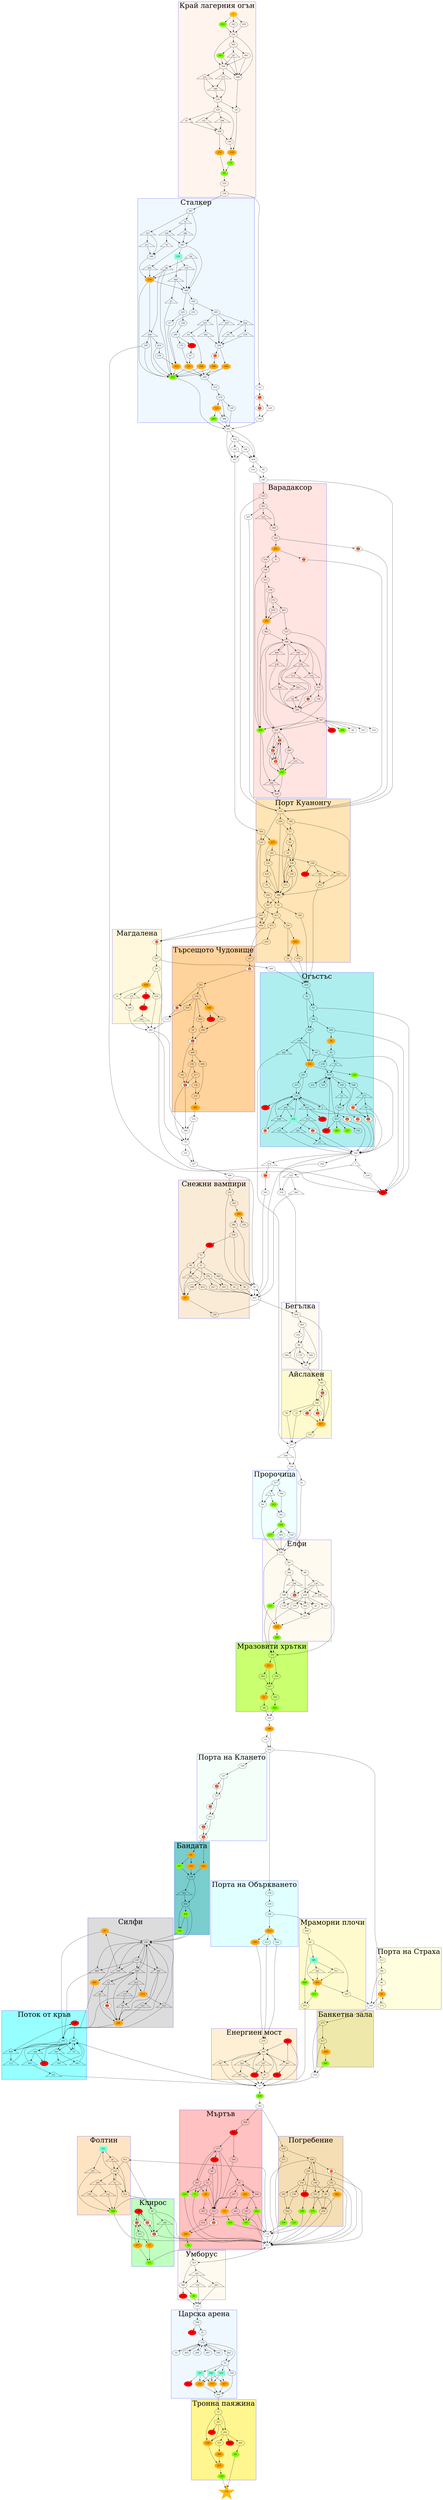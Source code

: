 digraph CarstvoWyrd {
    fontsize = 50
    subgraph deaths {
        node [color=red, style=filled] 
        53, 89, 137, 244, 266, 283, 302, 349, 368, 388, 389, 390
        391, 393, 419, 476, 497, 516, 526, 529, 532, 538, 552, 555
        188
    }
    subgraph battles {
        node [shape=doubleoctagon, color=orange, style=filled]
        13, 37, 61, 64, 69, 71, 76, 92, 95, 97, 100, 119, 122, 148, 168
        169, 172, 198, 202, 212, 215, 216, 233, 237, 242, 243, 255, 258
        276, 304, 309, 360, 374, 413, 416, 421, 425, 427, 439, 440, 477
        481, 482, 485, 521, 522, 530, 538, 540, 457, 450
    }
    subgraph chance {
        node [shape=box, color=aquamarine, style=filled]
        131, 333, 351, 357, 385, 459, 519
    }
    subgraph awards {
        node [color=chartreuse, style=filled]
        34, 62, 73, 77, 85, 111, 130, 190, 194, 197, 203, 222, 224
        262, 263, 277, 289, 303, 321, 327, 355, 375, 396, 400, 403
        406, 428, 442, 451, 489, 550, 291, 330, 472, 506, 324, 50
        329, 322, 568
    }
    subgraph bads {
        node [style=radial, fillcolor="coral;0.2:white;0.8"]
        3, 4, 11, 19, 28, 36, 39, 98, 115, 154, 160, 193, 218, 246
        254, 268, 298, 316, 340, 347, 354, 367, 379, 383, 394, 401
        431, 433, 435, 488, 498, 510, 511, 557, 475
    }
    subgraph class_specific {
        node [shape=triangle]

        subgraph voin {
            74, 107, 125, 130, 175, 283, 378, 402, 446, 463, 476, 513, 569
        }
        subgraph tarikat {
            2, 51, 63, 112, 123, 132, 134, 167, 182, 203, 218, 239, 271
            296, 345, 368, 379, 381, 382, 392, 409, 437, 491, 569
        }
        subgraph madrec {
            5, 12, 28, 30, 41, 43, 94, 97, 101, 105, 106, 110, 121, 131
            185, 206, 209, 210, 214, 222, 236, 271, 273, 279, 286, 325
            333, 348, 351, 356, 383, 391, 436, 437, 443, 445, 458, 467
            471, 474, 481, 484, 491, 494, 495, 512, 526, 541, 561
        }
        subgraph magiosnik {
            7, 12, 14, 20, 23, 33, 42, 47, 58, 68, 70, 82, 86, 93, 114
            150, 155, 173, 186, 192, 215, 230, 248, 260, 264, 287, 305
            312, 319, 332, 369, 372, 373, 386, 407, 415, 423, 435, 452
            488, 509, 523, 535, 551, 555
        }
    }

    subgraph cluster_krai_lagernia_ogan {
        color = blue
        bgcolor = seashell
        label = "Край лагерния огън"
        1, 355, 343, 259, 126, 502, 20, 441, 203, 554, 486, 175, 214
        348, 170, 24, 120, 132, 106, 47, 468, 144, 172, 119, 73, 85
        335, 159
    }

    subgraph cluster_stalker {
        color = blue
        bgcolor = aliceblue
        label = "Сталкер"
        363, 33, 386, 230, 437, 397, 70, 271, 131, 491, 180, 68
        110, 86, 276, 484, 41, 492, 162, 225, 295, 128, 167, 436
        319, 285, 382, 279, 43, 388, 179, 256, 27, 151, 248, 67
        410, 158, 19, 258, 169, 521, 212, 198, 303, 339, 204, 315
        274, 122, 129, 263, 308, 63
    }

    subgraph cluster_varadaksor {
        color = blue
        bgcolor = mistyrose
        label = "Варадаксор"
        143, 301, 125, 164, 163, 421, 193, 514, 9, 108, 311, 139, 171
        479, 265, 69, 462, 127, 398, 200, 535, 331, 192, 569
        494, 98, 136, 332, 423, 236, 312, 58, 294, 297, 154
        511, 280, 475, 471, 291, 286, 444, 406
    }

    subgraph cluster_port_kuanongu {
        color = blue
        bgcolor = moccasin
        label = "Порт Куанонгу"
        116, 269, 395, 232, 17, 83, 364, 237, 54, 358, 234, 515
        181, 149, 141, 513, 345, 552, 253, 418, 79, 306, 326, 187
        72, 205, 480, 417, 250, 242, 29, 478, 166, 473, 293
    }

    subgraph cluster_ogustus {
        color = blue
        bgcolor = paleturquoise
        label = "Огъстъс"
        424, 16, 65, 504, 536, 378, 44, 402, 522, 208, 76, 26, 93
        238, 470, 140, 252, 524, 12, 453, 455, 497, 327, 278, 262
        224, 241, 257, 2, 133, 379, 389, 445, 452, 548, 458, 333
        529, 373, 435, 273, 28, 383, 121, 28, 94, 347, 23, 498, 287
    }

    subgraph cluster_tarseshtoto_chudovishte {
        color = blue
        bgcolor = burlywood1
        label = "Търсещото Чудовище"
        247, 11, 261, 118, 490, 148, 18, 560, 36, 251, 349
        499, 298, 191, 469, 336, 466, 217, 510, 156, 231, 482
    }

    subgraph cluster_magdalena {
        color = blue
        bgcolor = cornsilk
        label = "Магдалена"
        4, 507, 55, 439, 438, 372, 6, 328, 283, 446, 89
    }

    subgraph cluster_begalka {
        color = blue
        bgcolor = floralwhite
        label = "Бегълка"
        404, 465, 533, 48, 135, 544, 284, 59
    }

    subgraph cluster_snezhni_vampiri {
        color = blue 
        bgcolor = antiquewhite
        label = "Снежни вампири"
        201, 362, 309, 366, 558, 244, 57, 46, 376, 8, 189
        206, 227, 37, 412, 228, 449, 323, 32, 38, 235
    }

    subgraph cluster_aislaken {
        color = blue
        bgcolor = lemonchiffon
        label = "Айслакен"
        365, 316, 549, 340, 401, 457, 78, 22, 525
    }

    subgraph cluster_prorochica {
        color = blue
        bgcolor = azure
        label = "Пророчица"
        517, 564, 5, 84, 222, 341, 330, 277, 483, 518
    }

    subgraph cluster_elfi {
        color = blue
        bgcolor = floralwhite
        label = "Елфи"
        520, 361, 384, 99, 134, 296, 434, 218, 239, 546, 370
        147, 542, 56, 138, 321, 211, 425, 289
    }

    subgraph cluster_mrazoviti_hrutki {
        color = blue
        bgcolor = darkolivegreen1
        label = "Мразовити хрътки"
        501, 233, 338, 464, 447, 399, 61, 66, 403
    }

    subgraph cluster_porta_na_klaneto {
        color = blue
        bgcolor = mintcream
        label = "Порта на Клането"
        528, 157, 433, 377, 39, 213, 354, 431
    }

    subgraph cluster_bandata {
        color = blue
        bgcolor = darkslategray3
        label = "Бандата"
        431, 416, 92, 243, 451, 334, 541, 454, 400, 130
    }

    subgraph cluster_silfi {
        color = blue
        bgcolor = gainsboro
        label = "Силфи"
        226, 509, 337, 14, 415, 392, 210, 463, 488, 42, 173
        123, 215, 481, 97, 82, 523, 100
    }

    subgraph cluster_potok_ot_kryv {
        color = blue
        bgcolor = darkslategray1
        label = "Поток от кръв"
        350, 74, 430, 186, 561, 409, 555, 369, 443, 185, 368
        112, 551
    }

    subgraph cluster_portata_na_obyrkvaneto {
        color = blue
        bgcolor = lightcyan
        label = "Порта на Объркването"
        199, 229, 184, 413, 540, 223, 342
    }

    subgraph cluster_energien_most {
        color = blue
        bgcolor = papayawhip
        label = "Енергиен мост"
        219, 240, 467, 107, 182, 407, 526, 87, 476, 381, 391
    }

    subgraph cluster_mramorni_plochi {
        color = blue
        bgcolor = lemonchiffon
        label = "Мраморни плочи"
        408, 60, 489, 385, 512, 356, 450, 472, 183, 493
    }

    subgraph cluster_portata_na_straha {
        color = blue
        bgcolor = lightyellow1
        label = "Порта на Страха"
        313, 196, 88, 95, 272
    }

    subgraph cluster_banketna_zala {
        color = blue
        bgcolor = palegoldenrod
        label = "Банкетна зала"
        275, 317, 440, 506
    }

    subgraph cluster_myrtyv {
        color = blue
        bgcolor = rosybrown1
        label = "Мъртъв"
        566, 390, 563, 500, 177, 538, 45, 96, 567, 202, 448, 52, 13
        442, 461, 195, 64, 387, 324, 77, 152, 414, 115, 360, 50
        329, 197
    }

    subgraph cluster_pogrebenie {
        color = blue
        bgcolor = wheat
        label = "Погребение"
        270, 426, 371, 3, 109, 281, 102, 485, 553, 90, 456, 375
        124, 516, 545, 176, 194, 562, 322, 550
    }

    subgraph cluster_foltin {
        color = blue
        bgcolor = bisque1
        label = "Фолтин"
        411, 314, 260, 51, 351, 150, 114, 325, 30, 568
        221
    }

    subgraph cluster_kliros {
        color = blue
        bgcolor = darkseagreen1
        label = "Клирос"
        40, 305, 160, 557, 188, 367, 527, 71, 477, 111
    }

    subgraph cluster_umborus {
        color = blue
        bgcolor = floralwhite
        label = "Умборус"
        353, 105, 101, 495, 380, 532, 34
    }

    subgraph cluster_carska_arena {
        color = blue
        bgcolor = aliceblue
        label = "Царска арена"
        508, 137, 25, 178, 31, 405, 290, 487, 556, 292
        21, 357, 459, 519, 359, 393, 216, 374, 427, 300
    }

    subgraph cluster_tronna_payazhina {
        color = blue
        bgcolor = khaki1
        label = "Тронна паяжина"
        15, 307, 53, 282, 530, 503, 266, 460, 304, 62, 255, 190
    }

    1 [color=darkgoldenrod1, style=filled]
    1 -> 355, 343, 259
    2 -> 133, 379
    3 -> 102, 547
    4 -> 507
    5 -> 222, 84
    6 -> 328
    7 -> 220, 155
    8 -> 37, 449, 206
    9 -> 108
    10 -> 432
    11 -> 261
    12 -> 453
    13 -> 329
    14 -> 42, 488, 509
    15 -> 307, 282, 530
    16 -> 536, 65
    17 -> 83, 358, 515
    18 -> 298
    19 -> 198
    20 -> 486, 554
    21 -> 359, 459, 519, 357
    22 -> 117
    23 -> 344
    24 -> 119
    25 -> 178
    26 -> 93, 238
    27 -> 212
    28 -> 133
    29 -> 424
    30 -> 314, 221
    31 -> 178
    32 -> 422
    33 -> 230, 386
    34 -> 145
    35 -> 428
    36 -> 113
    37 -> 228
    38 -> 422
    39 -> 213
    40 -> 305, 160, 547
    41 -> 303
    42 -> 100
    43 -> 256
    44 -> 419, 522
    45 -> 202, 152, 448, 567
    46 -> 206, 37, 376
    47 -> 468
    48 -> 135, 544, 284, 59
    49
    50 -> 353
    51 -> 568, 314, 221
    52 -> 324, 77, 64, 152
    53
    54 -> 358, 515
    55 -> 419, 439
    56 -> 211
    57 -> 8, 46
    58 -> 294
    59 -> 365
    60 -> 183, 385, 489
    61 -> 66
    62 -> 570
    63 -> 258
    64 -> 152, 387
    65 -> 419, 504
    66 -> 104
    67 -> 521
    68 -> 492, 86
    69 -> 462, 406
    70 -> 180
    71 -> 367, 111
    72 -> 166, 417
    73 -> 85
    74 -> 430
    75 -> 531, 537
    76 -> 26
    77 -> 547
    78 -> 117
    79 -> 306
    80 -> 245
    81 -> 520
    82 -> 100
    83 -> 54
    84 -> 520
    85 -> 335
    86 -> 276, 248, 303
    87 -> 240, 35
    88 -> 95
    89 -> 283
    90 -> 456, 375
    91 -> 422
    92 -> 451, 243
    93 -> 470
    94 -> 344, 498
    95 -> 272, 249
    96 -> 152, 52
    97 -> 226, 350
    98 -> 294
    99 -> 134, 434
    100 -> 226, 350
    101 -> 145
    102 -> 553, 90, 485, 547
    103 -> 245
    104 -> 168
    105 -> 495, 101, 380
    106 -> 468
    107 -> 476, 87
    108 -> 406, 311
    109 -> 553, 90, 426
    110 -> 492, 276
    111 -> 547
    112 -> 430
    113 -> 565
    114 -> 568
    115 -> 360
    116 -> 232, 395, 269
    117 -> 209, 534
    118 -> 18, 560, 490, 148, 36
    119 -> 73
    120 -> 106, 47, 132, 144
    121 -> 344
    122 -> 308, 263
    123 -> 100
    124 -> 545, 176, 516, 547
    125 -> 164
    126 -> 502, 554, 486
    127 -> 398, 200
    128 -> 285
    129 -> 165
    130 -> 226
    131 -> 110, 484
    132 -> 468
    133 -> 445, 2, 452, 389
    134 -> 434, 239, 218
    135 -> 59
    136 -> 294
    137
    138 -> 211
    139 -> 171, 69
    140 -> 12, 453
    141 -> 418, 306
    142 -> 268
    143 -> 301, 116
    144 -> 119
    145 -> 508
    146 -> 267, 429
    147 -> 211
    148 -> 251, 349
    149 -> 513, 345, 552
    150 -> 568
    151 -> 212
    152 -> 414, 115
    153 -> 288, 75
    154 -> 291, 511, 475
    155 -> 264, 559
    156 -> 231
    157 -> 377, 433
    158 -> 212
    159 -> 142, 363
    160 -> 557, 547
    161
    162 -> 295, 151
    163 -> 394, 421
    164 -> 163
    165 -> 429, 352, 267
    166 -> 424
    167 -> 63, 382
    168 -> 432, 10
    169 -> 303, 204
    170 -> 120, 24
    171 -> 479, 265
    172 -> 85
    173 -> 82
    174 -> 411, 547
    175 -> 348, 170
    176 -> 562
    177 -> 538, 45, 152, 563
    178 -> 405, 31, 290, 487, 556, 292, 21
    179 -> 521
    180 -> 276
    181 -> 149, 141
    182 -> 87, 381
    183 -> 249
    184 -> 408, 413
    185 -> 430
    186 -> 555, 369
    187 -> 205, 480
    188 -> 367, 557
    189 -> 37
    190 -> 570
    191 -> 510
    192 -> 332, 423
    193 -> 116
    194 -> 174
    195 -> 197
    196 -> 88, 249
    197 -> 174
    198 -> 303, 204
    199 -> 229
    200 -> 154, 511, 475, 280
    201 -> 362, 91
    202 -> 442, 152
    203 -> 486, 554
    204 -> 315
    205 -> 480, 4
    206 -> 412, 37
    207 -> 116
    208 -> 419, 76
    209 -> 534
    210 -> 481, 97
    211 -> 425
    212 -> 303, 204
    213 -> 354, 431
    214 -> 348, 170
    215 -> 523, 226, 350
    216 -> 300
    217 -> 156, 510
    218 -> 425
    219 -> 240
    220 -> 419
    221 -> 40
    222 -> 341
    223 -> 219
    224 -> 344
    225 -> 27, 128
    226 -> 337, 210, 463, 509, 392
    227 -> 422
    228 -> 91
    229 -> 184
    230 -> 70, 397
    231 -> 482
    232 -> 417, 326
    233 -> 464, 447
    234 -> 515, 306
    235 -> 309
    236 -> 294
    237 -> 181, 141
    238 -> 470
    239 -> 501
    240 -> 407, 182, 467, 107
    241 -> 257, 133
    242 -> 478, 29
    243 -> 334
    244 -> 57
    245 -> 143, 116
    246 -> 505
    247 -> 11
    248 -> 303, 410, 339
    249 -> 275
    250 -> 242, 29
    251 -> 499
    252 -> 470
    253 -> 424
    254 -> 539
    255 -> 190
    256 -> 19, 169
    257 -> 133
    258 -> 303, 204
    259 -> 126
    260 -> 150, 114
    261 -> 148, 36, 118
    262
    263 -> 165
    264 -> 422
    265 -> 127, 69
    266
    267 -> 364
    268 -> 254, 420
    269 -> 17, 306
    270 -> 426, 371
    271 -> 180
    272 -> 95
    273 -> 94, 347
    274 -> 129, 308, 122
    275 -> 317, 318
    276 -> 492, 303, 248
    277 -> 520
    278
    279 -> 256
    280 -> 471, 291
    281 -> 124, 516, 547
    282 -> 460, 266, 503, 530
    283 -> 446
    284 -> 59
    285 -> 179, 388
    286 -> 444
    287 -> 23
    288 -> 75
    289 -> 501
    290 -> 178
    291 -> 286, 444
    292 -> 21
    293 -> 247
    294 -> 297
    295 -> 436, 319, 167, 256
    296 -> 546, 239, 218
    297 -> 49, 302, 161, 396, 310, 200, 406
    298 -> 191, 469
    299 -> 424
    300 -> 15
    301 -> 125, 164, 207
    302
    303 -> 165
    304 -> 255
    305 -> 160, 547
    306 -> 187, 72
    307 -> 53, 282, 530
    308 -> 165
    309 -> 366, 235
    310
    311 -> 69, 139
    312 -> 294
    313 -> 196
    314 -> 351, 51, 260, 221
    315 -> 274
    316 -> 457, 549
    317 -> 318, 440
    318 -> 35
    319 -> 256
    320 -> 429, 267
    321 -> 501
    322 -> 174
    323 -> 422
    324 -> 547
    325 -> 568
    326 -> 187, 72
    327
    328 -> 565
    329 -> 174
    330 -> 277, 483, 518
    331 -> 98, 136
    332 -> 398, 535, 312, 58
    333 -> 121, 383, 133
    334 -> 541, 454
    335 -> 159
    336 -> 217, 510
    337 -> 210, 463, 509, 392
    338 -> 447
    339 -> 419, 303
    340 -> 457
    341 -> 330
    342 -> 219
    343 -> 126
    344 -> 346, 474, 559, 7
    345 -> 253
    346 -> 422
    347 -> 344, 498
    348 -> 170
    349
    350 -> 186, 561, 74, 409
    351 -> 325, 30
    352 -> 320, 146, 429, 267
    353 -> 105, 380
    354 -> 431
    355 -> 126
    356 -> 450
    357 -> 393, 374, 216
    358 -> 234, 83, 515, 306
    359 -> 300
    360 -> 50
    361 -> 384, 99
    362 -> 309
    363 -> 33, 437, 397
    364 -> 232, 237
    365 -> 549, 316, 457
    366 -> 558, 91
    367 -> 527, 188
    368 -> 430
    369 -> 551, 430
    370 -> 501
    371 -> 547
    372 -> 328
    373 -> 23, 287
    374 -> 300
    375 -> 547
    376 -> 189, 227, 323
    377 -> 213, 39
    378 -> 402, 522, 44
    379 -> 344
    380 -> 34, 532
    381 -> 240, 35
    382 -> 256
    383 -> 344
    384 -> 296, 546
    385 -> 512, 356, 450
    386 -> 397
    387 -> 547
    388 -> 67
    389
    390 -> 177, 500
    391 -> 240, 35
    392 -> 100, 123
    393
    394 -> 116
    395 -> 17, 306
    396
    397 -> 131, 491, 492
    398 -> 192, 494, 569, 331, 200, 406
    399 -> 403
    400 -> 226, 130
    401 -> 457
    402 -> 117
    403 -> 104
    404 -> 465, 365
    405 -> 178
    406 -> 286, 444
    407 -> 35
    408 -> 60
    409 -> 368, 112
    410 -> 158, 303
    411 -> 314, 40
    412 -> 422
    413 -> 342, 223, 540
    414 -> 360
    415 -> 173, 82, 215
    416 -> 334
    417 -> 250, 473
    418 -> 306, 79
    419
    420 -> 539
    421 -> 514, 9, 193
    422 -> 404
    423 -> 294
    424 -> 16, 65
    425 -> 289
    426 -> 3, 109, 547, 281
    427 -> 300
    428 -> 543
    429 -> 80, 103
    430 -> 186, 561, 74, 409, 35
    431 -> 92, 416
    432 -> 528, 199, 313
    433 -> 377
    434 -> 56, 370, 138, 542, 147
    435 -> 344
    436 -> 43, 279
    437 -> 271, 180
    438 -> 565
    439 -> 438, 372, 6, 89
    440 -> 506
    441 -> 486, 554
    442 -> 197, 174
    443 -> 430
    444 -> 116
    445 -> 333, 458, 133
    446 -> 565
    447 -> 399, 61
    448 -> 461, 195, 45
    449 -> 38, 32, 323
    450 -> 183, 472
    451 -> 334
    452 -> 529, 373, 435, 133
    453 -> 455
    454 -> 130, 400, 226
    455 -> 327, 262, 497, 278, 470
    456 -> 547
    457 -> 525
    458 -> 28, 133
    459 -> 374, 216, 427
    460 -> 62
    461 -> 197
    462 -> 398, 200
    463 -> 350
    464 -> 447
    465 -> 48, 533, 59
    466 -> 231
    467 -> 391, 526
    468 -> 144, 172
    469 -> 336, 466
    470 -> 252, 140, 524, 548
    471 -> 291
    472 -> 493
    473 -> 247, 293
    474 -> 246
    475 -> 291, 511, 154
    476 -> 240, 35
    477 -> 111, 367
    478 -> 424
    479 -> 69
    480 -> 205, 4
    481 -> 226, 350
    482 -> 153
    483 -> 520
    484 -> 492, 41
    485 -> 456
    486 -> 24
    487 -> 178
    488 -> 100
    489 -> 493
    490 -> 499
    491 -> 276
    492 -> 225, 162
    493 -> 35
    494 -> 236, 398
    495 -> 145
    496 -> 201, 91
    497 -> 470
    498 -> 344
    499 -> 298
    500 -> 152
    501 -> 233, 338
    502 -> 203, 20, 441
    503 -> 304
    504 -> 208, 536
    505 -> 422
    506 -> 318
    507 -> 299, 55
    508 -> 25, 137
    509 -> 100, 415, 14, 226
    510 -> 75, 288
    511 -> 291, 475, 154
    512 -> 450
    513 -> 253
    514 -> 108
    515 -> 358, 306
    516 -> 194, 547
    517 -> 5, 564, 84
    518 -> 520
    519 -> 374, 216, 427
    520 -> 361, 425
    521 -> 303, 204
    522 -> 224, 241
    523 -> 226, 350
    524 -> 470
    525 -> 117
    526 -> 240, 35
    527 -> 367, 477, 71
    528 -> 157
    529
    530 -> 255
    531 -> 537
    532 -> 145
    533 -> 48
    534 -> 517, 81
    535 -> 331, 398
    536 -> 378, 522
    537 -> 496
    538 -> 96, 152
    539 -> 165
    540 -> 219
    541 -> 454
    542 -> 211
    543 -> 566, 270
    544 -> 59
    545 -> 562
    546 -> 56, 321, 138, 542
    547 -> 353
    548 -> 273, 498
    549 -> 78, 22, 340, 401, 457, 316
    550 -> 174
    551 -> 35
    552
    553 -> 456, 375
    554 -> 214, 175, 486
    555 -> 430
    556 -> 178
    557 -> 188, 160
    558 -> 244, 91
    559 -> 404
    560 -> 113
    561 -> 185, 443
    562 -> 322, 550
    563 -> 324, 77, 64, 177
    564 -> 341
    565 -> 288, 75
    566 -> 390
    567 -> 152, 13
    568 -> 40, 547
    569 -> 294
    570 [shape=star, color=darkgoldenrod1, style=filled]
}